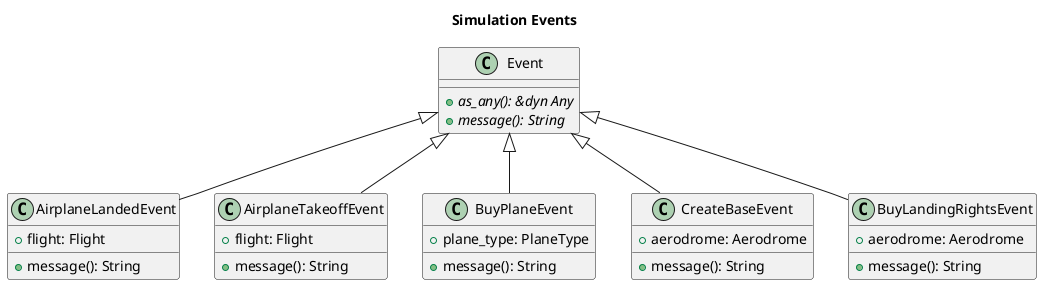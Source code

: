 @startuml simulation_events

title Simulation Events

class Event {
    {abstract} +as_any(): &dyn Any
    {abstract} +message(): String
}

class AirplaneLandedEvent {
    +flight: Flight
    +message(): String
}

class AirplaneTakeoffEvent {
    +flight: Flight
    +message(): String
}

class BuyPlaneEvent {
    +plane_type: PlaneType
    +message(): String
}

class CreateBaseEvent {
    +aerodrome: Aerodrome
    +message(): String
}

class BuyLandingRightsEvent {
    +aerodrome: Aerodrome
    +message(): String
}

Event <|-- AirplaneLandedEvent
Event <|-- AirplaneTakeoffEvent
Event <|-- BuyPlaneEvent
Event <|-- CreateBaseEvent
Event <|-- BuyLandingRightsEvent

@enduml
